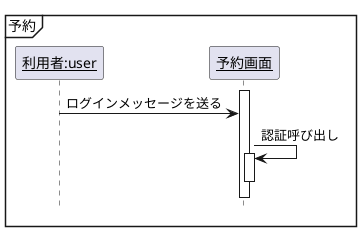 @startuml
hide footbox
participant "<u>利用者:user</u>" as user
participant "<u>予約画面</u>" as reserve

mainframe 予約

activate reserve
user -> reserve : ログインメッセージを送る
reserve -> reserve : 認証呼び出し
activate reserve
deactivate reserve
@enduml
